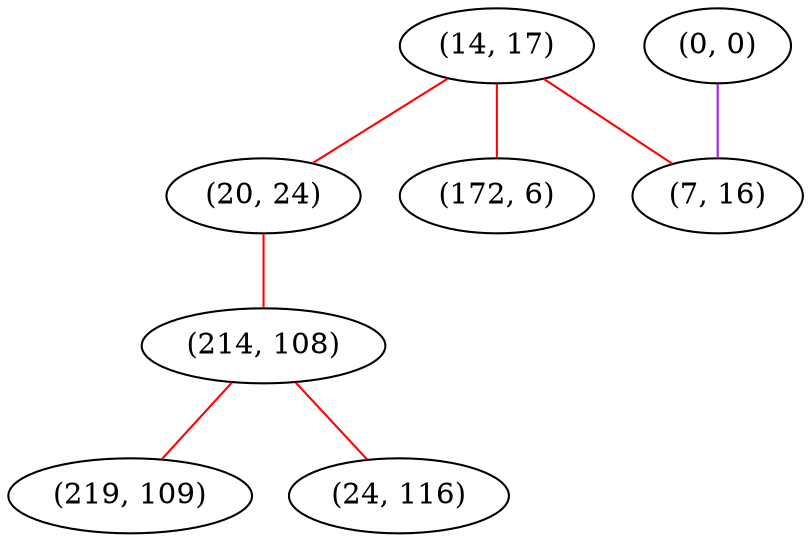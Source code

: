 graph "" {
"(14, 17)";
"(0, 0)";
"(20, 24)";
"(214, 108)";
"(172, 6)";
"(219, 109)";
"(7, 16)";
"(24, 116)";
"(14, 17)" -- "(7, 16)"  [color=red, key=0, weight=1];
"(14, 17)" -- "(172, 6)"  [color=red, key=0, weight=1];
"(14, 17)" -- "(20, 24)"  [color=red, key=0, weight=1];
"(0, 0)" -- "(7, 16)"  [color=purple, key=0, weight=4];
"(20, 24)" -- "(214, 108)"  [color=red, key=0, weight=1];
"(214, 108)" -- "(219, 109)"  [color=red, key=0, weight=1];
"(214, 108)" -- "(24, 116)"  [color=red, key=0, weight=1];
}
